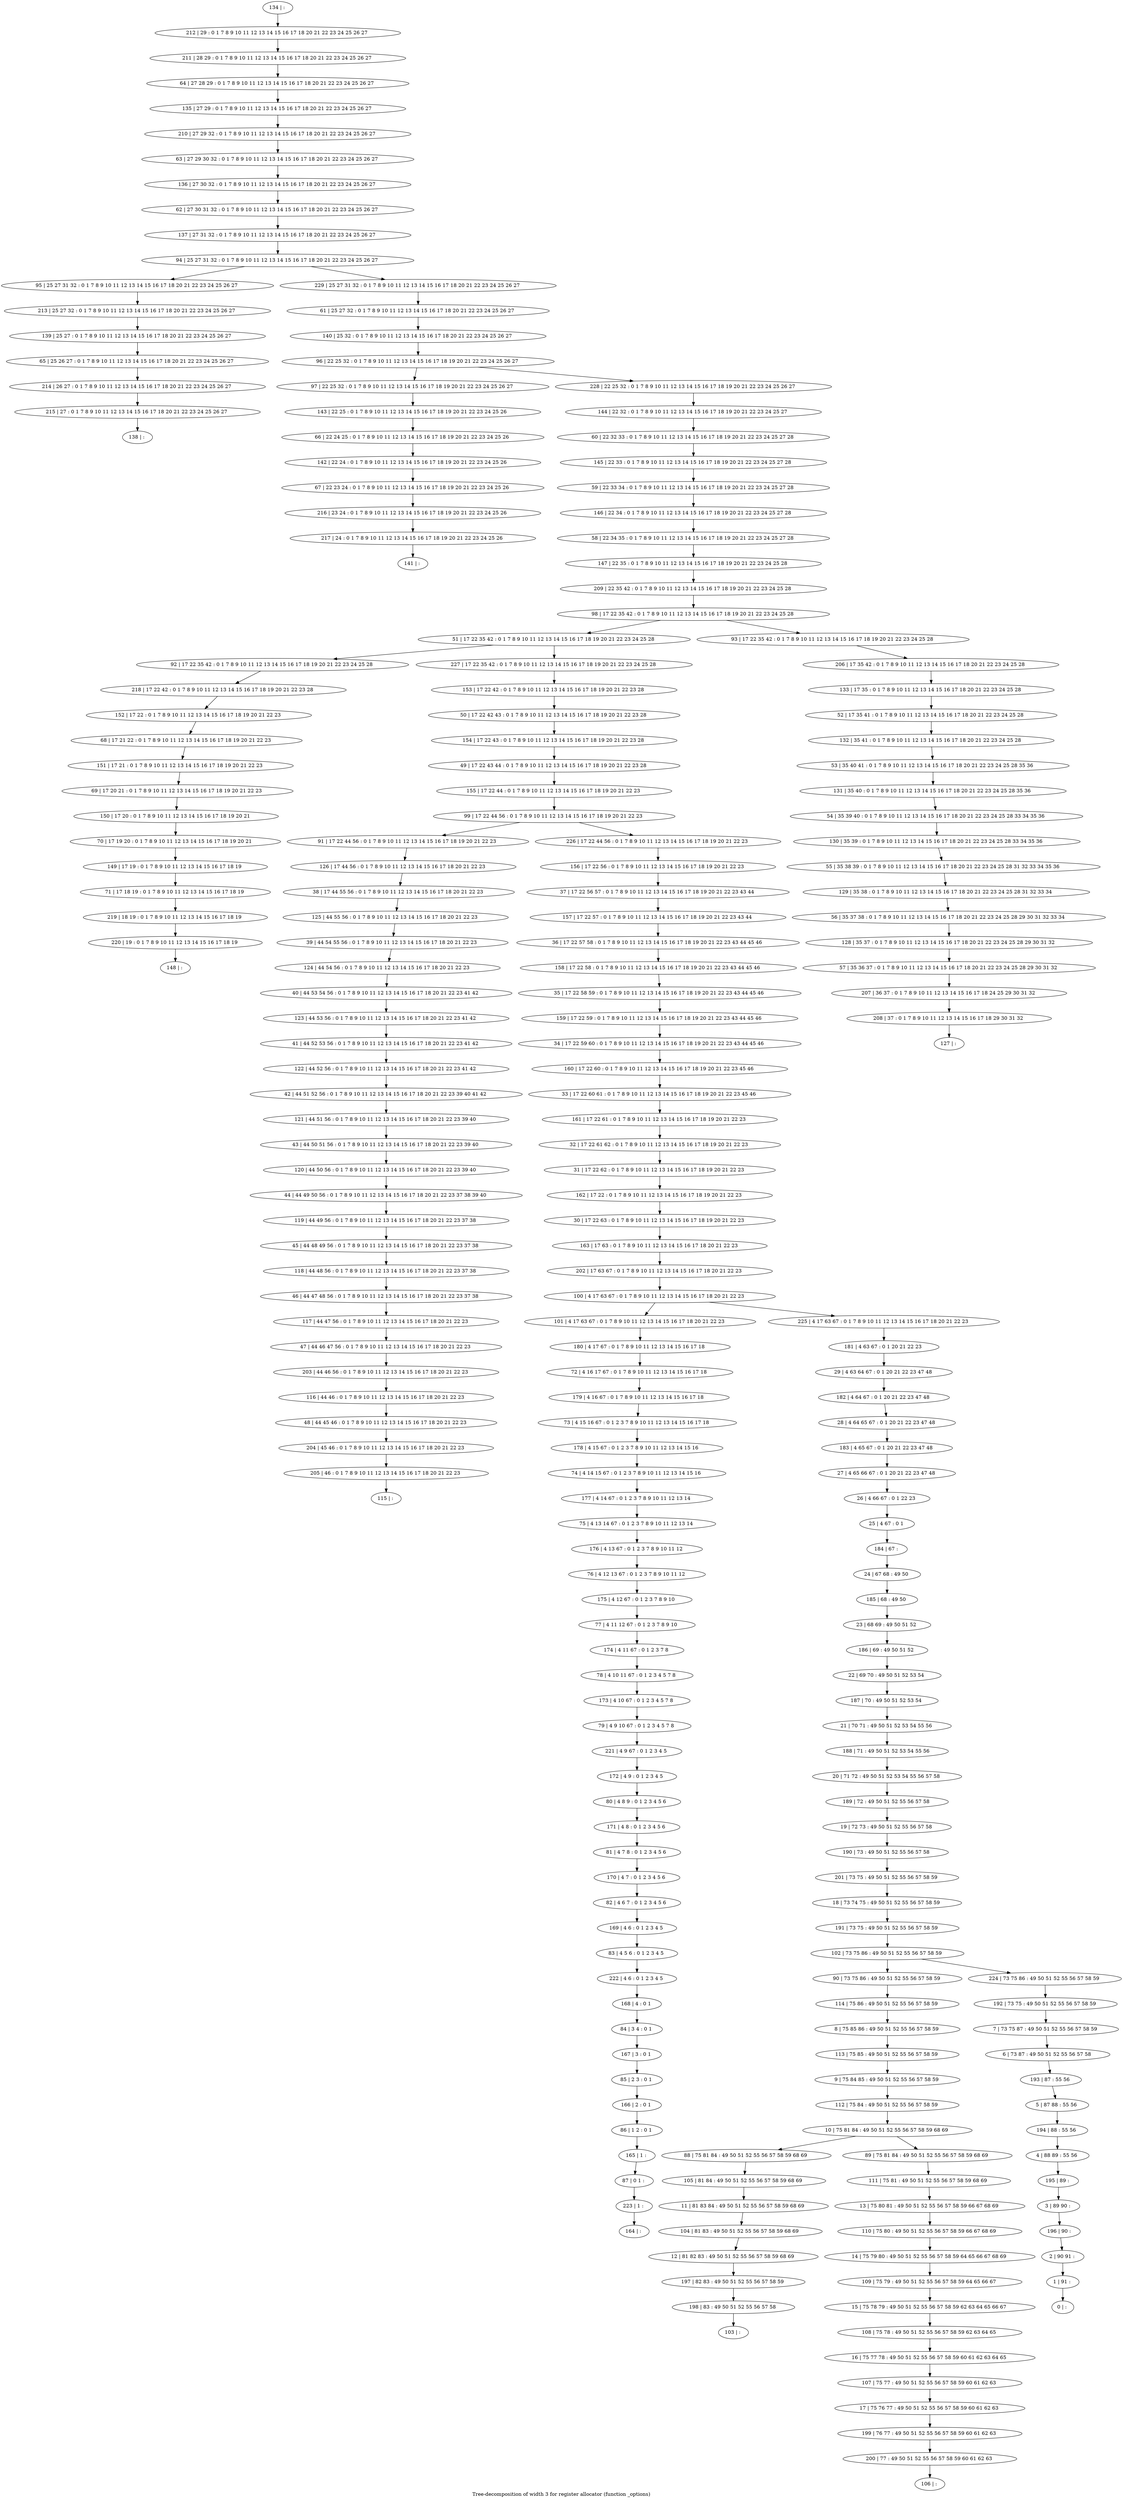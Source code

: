 digraph G {
graph [label="Tree-decomposition of width 3 for register allocator (function _options)"]
0[label="0 | : "];
1[label="1 | 91 : "];
2[label="2 | 90 91 : "];
3[label="3 | 89 90 : "];
4[label="4 | 88 89 : 55 56 "];
5[label="5 | 87 88 : 55 56 "];
6[label="6 | 73 87 : 49 50 51 52 55 56 57 58 "];
7[label="7 | 73 75 87 : 49 50 51 52 55 56 57 58 59 "];
8[label="8 | 75 85 86 : 49 50 51 52 55 56 57 58 59 "];
9[label="9 | 75 84 85 : 49 50 51 52 55 56 57 58 59 "];
10[label="10 | 75 81 84 : 49 50 51 52 55 56 57 58 59 68 69 "];
11[label="11 | 81 83 84 : 49 50 51 52 55 56 57 58 59 68 69 "];
12[label="12 | 81 82 83 : 49 50 51 52 55 56 57 58 59 68 69 "];
13[label="13 | 75 80 81 : 49 50 51 52 55 56 57 58 59 66 67 68 69 "];
14[label="14 | 75 79 80 : 49 50 51 52 55 56 57 58 59 64 65 66 67 68 69 "];
15[label="15 | 75 78 79 : 49 50 51 52 55 56 57 58 59 62 63 64 65 66 67 "];
16[label="16 | 75 77 78 : 49 50 51 52 55 56 57 58 59 60 61 62 63 64 65 "];
17[label="17 | 75 76 77 : 49 50 51 52 55 56 57 58 59 60 61 62 63 "];
18[label="18 | 73 74 75 : 49 50 51 52 55 56 57 58 59 "];
19[label="19 | 72 73 : 49 50 51 52 55 56 57 58 "];
20[label="20 | 71 72 : 49 50 51 52 53 54 55 56 57 58 "];
21[label="21 | 70 71 : 49 50 51 52 53 54 55 56 "];
22[label="22 | 69 70 : 49 50 51 52 53 54 "];
23[label="23 | 68 69 : 49 50 51 52 "];
24[label="24 | 67 68 : 49 50 "];
25[label="25 | 4 67 : 0 1 "];
26[label="26 | 4 66 67 : 0 1 22 23 "];
27[label="27 | 4 65 66 67 : 0 1 20 21 22 23 47 48 "];
28[label="28 | 4 64 65 67 : 0 1 20 21 22 23 47 48 "];
29[label="29 | 4 63 64 67 : 0 1 20 21 22 23 47 48 "];
30[label="30 | 17 22 63 : 0 1 7 8 9 10 11 12 13 14 15 16 17 18 19 20 21 22 23 "];
31[label="31 | 17 22 62 : 0 1 7 8 9 10 11 12 13 14 15 16 17 18 19 20 21 22 23 "];
32[label="32 | 17 22 61 62 : 0 1 7 8 9 10 11 12 13 14 15 16 17 18 19 20 21 22 23 "];
33[label="33 | 17 22 60 61 : 0 1 7 8 9 10 11 12 13 14 15 16 17 18 19 20 21 22 23 45 46 "];
34[label="34 | 17 22 59 60 : 0 1 7 8 9 10 11 12 13 14 15 16 17 18 19 20 21 22 23 43 44 45 46 "];
35[label="35 | 17 22 58 59 : 0 1 7 8 9 10 11 12 13 14 15 16 17 18 19 20 21 22 23 43 44 45 46 "];
36[label="36 | 17 22 57 58 : 0 1 7 8 9 10 11 12 13 14 15 16 17 18 19 20 21 22 23 43 44 45 46 "];
37[label="37 | 17 22 56 57 : 0 1 7 8 9 10 11 12 13 14 15 16 17 18 19 20 21 22 23 43 44 "];
38[label="38 | 17 44 55 56 : 0 1 7 8 9 10 11 12 13 14 15 16 17 18 20 21 22 23 "];
39[label="39 | 44 54 55 56 : 0 1 7 8 9 10 11 12 13 14 15 16 17 18 20 21 22 23 "];
40[label="40 | 44 53 54 56 : 0 1 7 8 9 10 11 12 13 14 15 16 17 18 20 21 22 23 41 42 "];
41[label="41 | 44 52 53 56 : 0 1 7 8 9 10 11 12 13 14 15 16 17 18 20 21 22 23 41 42 "];
42[label="42 | 44 51 52 56 : 0 1 7 8 9 10 11 12 13 14 15 16 17 18 20 21 22 23 39 40 41 42 "];
43[label="43 | 44 50 51 56 : 0 1 7 8 9 10 11 12 13 14 15 16 17 18 20 21 22 23 39 40 "];
44[label="44 | 44 49 50 56 : 0 1 7 8 9 10 11 12 13 14 15 16 17 18 20 21 22 23 37 38 39 40 "];
45[label="45 | 44 48 49 56 : 0 1 7 8 9 10 11 12 13 14 15 16 17 18 20 21 22 23 37 38 "];
46[label="46 | 44 47 48 56 : 0 1 7 8 9 10 11 12 13 14 15 16 17 18 20 21 22 23 37 38 "];
47[label="47 | 44 46 47 56 : 0 1 7 8 9 10 11 12 13 14 15 16 17 18 20 21 22 23 "];
48[label="48 | 44 45 46 : 0 1 7 8 9 10 11 12 13 14 15 16 17 18 20 21 22 23 "];
49[label="49 | 17 22 43 44 : 0 1 7 8 9 10 11 12 13 14 15 16 17 18 19 20 21 22 23 28 "];
50[label="50 | 17 22 42 43 : 0 1 7 8 9 10 11 12 13 14 15 16 17 18 19 20 21 22 23 28 "];
51[label="51 | 17 22 35 42 : 0 1 7 8 9 10 11 12 13 14 15 16 17 18 19 20 21 22 23 24 25 28 "];
52[label="52 | 17 35 41 : 0 1 7 8 9 10 11 12 13 14 15 16 17 18 20 21 22 23 24 25 28 "];
53[label="53 | 35 40 41 : 0 1 7 8 9 10 11 12 13 14 15 16 17 18 20 21 22 23 24 25 28 35 36 "];
54[label="54 | 35 39 40 : 0 1 7 8 9 10 11 12 13 14 15 16 17 18 20 21 22 23 24 25 28 33 34 35 36 "];
55[label="55 | 35 38 39 : 0 1 7 8 9 10 11 12 13 14 15 16 17 18 20 21 22 23 24 25 28 31 32 33 34 35 36 "];
56[label="56 | 35 37 38 : 0 1 7 8 9 10 11 12 13 14 15 16 17 18 20 21 22 23 24 25 28 29 30 31 32 33 34 "];
57[label="57 | 35 36 37 : 0 1 7 8 9 10 11 12 13 14 15 16 17 18 20 21 22 23 24 25 28 29 30 31 32 "];
58[label="58 | 22 34 35 : 0 1 7 8 9 10 11 12 13 14 15 16 17 18 19 20 21 22 23 24 25 27 28 "];
59[label="59 | 22 33 34 : 0 1 7 8 9 10 11 12 13 14 15 16 17 18 19 20 21 22 23 24 25 27 28 "];
60[label="60 | 22 32 33 : 0 1 7 8 9 10 11 12 13 14 15 16 17 18 19 20 21 22 23 24 25 27 28 "];
61[label="61 | 25 27 32 : 0 1 7 8 9 10 11 12 13 14 15 16 17 18 20 21 22 23 24 25 26 27 "];
62[label="62 | 27 30 31 32 : 0 1 7 8 9 10 11 12 13 14 15 16 17 18 20 21 22 23 24 25 26 27 "];
63[label="63 | 27 29 30 32 : 0 1 7 8 9 10 11 12 13 14 15 16 17 18 20 21 22 23 24 25 26 27 "];
64[label="64 | 27 28 29 : 0 1 7 8 9 10 11 12 13 14 15 16 17 18 20 21 22 23 24 25 26 27 "];
65[label="65 | 25 26 27 : 0 1 7 8 9 10 11 12 13 14 15 16 17 18 20 21 22 23 24 25 26 27 "];
66[label="66 | 22 24 25 : 0 1 7 8 9 10 11 12 13 14 15 16 17 18 19 20 21 22 23 24 25 26 "];
67[label="67 | 22 23 24 : 0 1 7 8 9 10 11 12 13 14 15 16 17 18 19 20 21 22 23 24 25 26 "];
68[label="68 | 17 21 22 : 0 1 7 8 9 10 11 12 13 14 15 16 17 18 19 20 21 22 23 "];
69[label="69 | 17 20 21 : 0 1 7 8 9 10 11 12 13 14 15 16 17 18 19 20 21 22 23 "];
70[label="70 | 17 19 20 : 0 1 7 8 9 10 11 12 13 14 15 16 17 18 19 20 21 "];
71[label="71 | 17 18 19 : 0 1 7 8 9 10 11 12 13 14 15 16 17 18 19 "];
72[label="72 | 4 16 17 67 : 0 1 7 8 9 10 11 12 13 14 15 16 17 18 "];
73[label="73 | 4 15 16 67 : 0 1 2 3 7 8 9 10 11 12 13 14 15 16 17 18 "];
74[label="74 | 4 14 15 67 : 0 1 2 3 7 8 9 10 11 12 13 14 15 16 "];
75[label="75 | 4 13 14 67 : 0 1 2 3 7 8 9 10 11 12 13 14 "];
76[label="76 | 4 12 13 67 : 0 1 2 3 7 8 9 10 11 12 "];
77[label="77 | 4 11 12 67 : 0 1 2 3 7 8 9 10 "];
78[label="78 | 4 10 11 67 : 0 1 2 3 4 5 7 8 "];
79[label="79 | 4 9 10 67 : 0 1 2 3 4 5 7 8 "];
80[label="80 | 4 8 9 : 0 1 2 3 4 5 6 "];
81[label="81 | 4 7 8 : 0 1 2 3 4 5 6 "];
82[label="82 | 4 6 7 : 0 1 2 3 4 5 6 "];
83[label="83 | 4 5 6 : 0 1 2 3 4 5 "];
84[label="84 | 3 4 : 0 1 "];
85[label="85 | 2 3 : 0 1 "];
86[label="86 | 1 2 : 0 1 "];
87[label="87 | 0 1 : "];
88[label="88 | 75 81 84 : 49 50 51 52 55 56 57 58 59 68 69 "];
89[label="89 | 75 81 84 : 49 50 51 52 55 56 57 58 59 68 69 "];
90[label="90 | 73 75 86 : 49 50 51 52 55 56 57 58 59 "];
91[label="91 | 17 22 44 56 : 0 1 7 8 9 10 11 12 13 14 15 16 17 18 19 20 21 22 23 "];
92[label="92 | 17 22 35 42 : 0 1 7 8 9 10 11 12 13 14 15 16 17 18 19 20 21 22 23 24 25 28 "];
93[label="93 | 17 22 35 42 : 0 1 7 8 9 10 11 12 13 14 15 16 17 18 19 20 21 22 23 24 25 28 "];
94[label="94 | 25 27 31 32 : 0 1 7 8 9 10 11 12 13 14 15 16 17 18 20 21 22 23 24 25 26 27 "];
95[label="95 | 25 27 31 32 : 0 1 7 8 9 10 11 12 13 14 15 16 17 18 20 21 22 23 24 25 26 27 "];
96[label="96 | 22 25 32 : 0 1 7 8 9 10 11 12 13 14 15 16 17 18 19 20 21 22 23 24 25 26 27 "];
97[label="97 | 22 25 32 : 0 1 7 8 9 10 11 12 13 14 15 16 17 18 19 20 21 22 23 24 25 26 27 "];
98[label="98 | 17 22 35 42 : 0 1 7 8 9 10 11 12 13 14 15 16 17 18 19 20 21 22 23 24 25 28 "];
99[label="99 | 17 22 44 56 : 0 1 7 8 9 10 11 12 13 14 15 16 17 18 19 20 21 22 23 "];
100[label="100 | 4 17 63 67 : 0 1 7 8 9 10 11 12 13 14 15 16 17 18 20 21 22 23 "];
101[label="101 | 4 17 63 67 : 0 1 7 8 9 10 11 12 13 14 15 16 17 18 20 21 22 23 "];
102[label="102 | 73 75 86 : 49 50 51 52 55 56 57 58 59 "];
103[label="103 | : "];
104[label="104 | 81 83 : 49 50 51 52 55 56 57 58 59 68 69 "];
105[label="105 | 81 84 : 49 50 51 52 55 56 57 58 59 68 69 "];
106[label="106 | : "];
107[label="107 | 75 77 : 49 50 51 52 55 56 57 58 59 60 61 62 63 "];
108[label="108 | 75 78 : 49 50 51 52 55 56 57 58 59 62 63 64 65 "];
109[label="109 | 75 79 : 49 50 51 52 55 56 57 58 59 64 65 66 67 "];
110[label="110 | 75 80 : 49 50 51 52 55 56 57 58 59 66 67 68 69 "];
111[label="111 | 75 81 : 49 50 51 52 55 56 57 58 59 68 69 "];
112[label="112 | 75 84 : 49 50 51 52 55 56 57 58 59 "];
113[label="113 | 75 85 : 49 50 51 52 55 56 57 58 59 "];
114[label="114 | 75 86 : 49 50 51 52 55 56 57 58 59 "];
115[label="115 | : "];
116[label="116 | 44 46 : 0 1 7 8 9 10 11 12 13 14 15 16 17 18 20 21 22 23 "];
117[label="117 | 44 47 56 : 0 1 7 8 9 10 11 12 13 14 15 16 17 18 20 21 22 23 "];
118[label="118 | 44 48 56 : 0 1 7 8 9 10 11 12 13 14 15 16 17 18 20 21 22 23 37 38 "];
119[label="119 | 44 49 56 : 0 1 7 8 9 10 11 12 13 14 15 16 17 18 20 21 22 23 37 38 "];
120[label="120 | 44 50 56 : 0 1 7 8 9 10 11 12 13 14 15 16 17 18 20 21 22 23 39 40 "];
121[label="121 | 44 51 56 : 0 1 7 8 9 10 11 12 13 14 15 16 17 18 20 21 22 23 39 40 "];
122[label="122 | 44 52 56 : 0 1 7 8 9 10 11 12 13 14 15 16 17 18 20 21 22 23 41 42 "];
123[label="123 | 44 53 56 : 0 1 7 8 9 10 11 12 13 14 15 16 17 18 20 21 22 23 41 42 "];
124[label="124 | 44 54 56 : 0 1 7 8 9 10 11 12 13 14 15 16 17 18 20 21 22 23 "];
125[label="125 | 44 55 56 : 0 1 7 8 9 10 11 12 13 14 15 16 17 18 20 21 22 23 "];
126[label="126 | 17 44 56 : 0 1 7 8 9 10 11 12 13 14 15 16 17 18 20 21 22 23 "];
127[label="127 | : "];
128[label="128 | 35 37 : 0 1 7 8 9 10 11 12 13 14 15 16 17 18 20 21 22 23 24 25 28 29 30 31 32 "];
129[label="129 | 35 38 : 0 1 7 8 9 10 11 12 13 14 15 16 17 18 20 21 22 23 24 25 28 31 32 33 34 "];
130[label="130 | 35 39 : 0 1 7 8 9 10 11 12 13 14 15 16 17 18 20 21 22 23 24 25 28 33 34 35 36 "];
131[label="131 | 35 40 : 0 1 7 8 9 10 11 12 13 14 15 16 17 18 20 21 22 23 24 25 28 35 36 "];
132[label="132 | 35 41 : 0 1 7 8 9 10 11 12 13 14 15 16 17 18 20 21 22 23 24 25 28 "];
133[label="133 | 17 35 : 0 1 7 8 9 10 11 12 13 14 15 16 17 18 20 21 22 23 24 25 28 "];
134[label="134 | : "];
135[label="135 | 27 29 : 0 1 7 8 9 10 11 12 13 14 15 16 17 18 20 21 22 23 24 25 26 27 "];
136[label="136 | 27 30 32 : 0 1 7 8 9 10 11 12 13 14 15 16 17 18 20 21 22 23 24 25 26 27 "];
137[label="137 | 27 31 32 : 0 1 7 8 9 10 11 12 13 14 15 16 17 18 20 21 22 23 24 25 26 27 "];
138[label="138 | : "];
139[label="139 | 25 27 : 0 1 7 8 9 10 11 12 13 14 15 16 17 18 20 21 22 23 24 25 26 27 "];
140[label="140 | 25 32 : 0 1 7 8 9 10 11 12 13 14 15 16 17 18 20 21 22 23 24 25 26 27 "];
141[label="141 | : "];
142[label="142 | 22 24 : 0 1 7 8 9 10 11 12 13 14 15 16 17 18 19 20 21 22 23 24 25 26 "];
143[label="143 | 22 25 : 0 1 7 8 9 10 11 12 13 14 15 16 17 18 19 20 21 22 23 24 25 26 "];
144[label="144 | 22 32 : 0 1 7 8 9 10 11 12 13 14 15 16 17 18 19 20 21 22 23 24 25 27 "];
145[label="145 | 22 33 : 0 1 7 8 9 10 11 12 13 14 15 16 17 18 19 20 21 22 23 24 25 27 28 "];
146[label="146 | 22 34 : 0 1 7 8 9 10 11 12 13 14 15 16 17 18 19 20 21 22 23 24 25 27 28 "];
147[label="147 | 22 35 : 0 1 7 8 9 10 11 12 13 14 15 16 17 18 19 20 21 22 23 24 25 28 "];
148[label="148 | : "];
149[label="149 | 17 19 : 0 1 7 8 9 10 11 12 13 14 15 16 17 18 19 "];
150[label="150 | 17 20 : 0 1 7 8 9 10 11 12 13 14 15 16 17 18 19 20 21 "];
151[label="151 | 17 21 : 0 1 7 8 9 10 11 12 13 14 15 16 17 18 19 20 21 22 23 "];
152[label="152 | 17 22 : 0 1 7 8 9 10 11 12 13 14 15 16 17 18 19 20 21 22 23 "];
153[label="153 | 17 22 42 : 0 1 7 8 9 10 11 12 13 14 15 16 17 18 19 20 21 22 23 28 "];
154[label="154 | 17 22 43 : 0 1 7 8 9 10 11 12 13 14 15 16 17 18 19 20 21 22 23 28 "];
155[label="155 | 17 22 44 : 0 1 7 8 9 10 11 12 13 14 15 16 17 18 19 20 21 22 23 "];
156[label="156 | 17 22 56 : 0 1 7 8 9 10 11 12 13 14 15 16 17 18 19 20 21 22 23 "];
157[label="157 | 17 22 57 : 0 1 7 8 9 10 11 12 13 14 15 16 17 18 19 20 21 22 23 43 44 "];
158[label="158 | 17 22 58 : 0 1 7 8 9 10 11 12 13 14 15 16 17 18 19 20 21 22 23 43 44 45 46 "];
159[label="159 | 17 22 59 : 0 1 7 8 9 10 11 12 13 14 15 16 17 18 19 20 21 22 23 43 44 45 46 "];
160[label="160 | 17 22 60 : 0 1 7 8 9 10 11 12 13 14 15 16 17 18 19 20 21 22 23 45 46 "];
161[label="161 | 17 22 61 : 0 1 7 8 9 10 11 12 13 14 15 16 17 18 19 20 21 22 23 "];
162[label="162 | 17 22 : 0 1 7 8 9 10 11 12 13 14 15 16 17 18 19 20 21 22 23 "];
163[label="163 | 17 63 : 0 1 7 8 9 10 11 12 13 14 15 16 17 18 20 21 22 23 "];
164[label="164 | : "];
165[label="165 | 1 : "];
166[label="166 | 2 : 0 1 "];
167[label="167 | 3 : 0 1 "];
168[label="168 | 4 : 0 1 "];
169[label="169 | 4 6 : 0 1 2 3 4 5 "];
170[label="170 | 4 7 : 0 1 2 3 4 5 6 "];
171[label="171 | 4 8 : 0 1 2 3 4 5 6 "];
172[label="172 | 4 9 : 0 1 2 3 4 5 "];
173[label="173 | 4 10 67 : 0 1 2 3 4 5 7 8 "];
174[label="174 | 4 11 67 : 0 1 2 3 7 8 "];
175[label="175 | 4 12 67 : 0 1 2 3 7 8 9 10 "];
176[label="176 | 4 13 67 : 0 1 2 3 7 8 9 10 11 12 "];
177[label="177 | 4 14 67 : 0 1 2 3 7 8 9 10 11 12 13 14 "];
178[label="178 | 4 15 67 : 0 1 2 3 7 8 9 10 11 12 13 14 15 16 "];
179[label="179 | 4 16 67 : 0 1 7 8 9 10 11 12 13 14 15 16 17 18 "];
180[label="180 | 4 17 67 : 0 1 7 8 9 10 11 12 13 14 15 16 17 18 "];
181[label="181 | 4 63 67 : 0 1 20 21 22 23 "];
182[label="182 | 4 64 67 : 0 1 20 21 22 23 47 48 "];
183[label="183 | 4 65 67 : 0 1 20 21 22 23 47 48 "];
184[label="184 | 67 : "];
185[label="185 | 68 : 49 50 "];
186[label="186 | 69 : 49 50 51 52 "];
187[label="187 | 70 : 49 50 51 52 53 54 "];
188[label="188 | 71 : 49 50 51 52 53 54 55 56 "];
189[label="189 | 72 : 49 50 51 52 55 56 57 58 "];
190[label="190 | 73 : 49 50 51 52 55 56 57 58 "];
191[label="191 | 73 75 : 49 50 51 52 55 56 57 58 59 "];
192[label="192 | 73 75 : 49 50 51 52 55 56 57 58 59 "];
193[label="193 | 87 : 55 56 "];
194[label="194 | 88 : 55 56 "];
195[label="195 | 89 : "];
196[label="196 | 90 : "];
197[label="197 | 82 83 : 49 50 51 52 55 56 57 58 59 "];
198[label="198 | 83 : 49 50 51 52 55 56 57 58 "];
199[label="199 | 76 77 : 49 50 51 52 55 56 57 58 59 60 61 62 63 "];
200[label="200 | 77 : 49 50 51 52 55 56 57 58 59 60 61 62 63 "];
201[label="201 | 73 75 : 49 50 51 52 55 56 57 58 59 "];
202[label="202 | 17 63 67 : 0 1 7 8 9 10 11 12 13 14 15 16 17 18 20 21 22 23 "];
203[label="203 | 44 46 56 : 0 1 7 8 9 10 11 12 13 14 15 16 17 18 20 21 22 23 "];
204[label="204 | 45 46 : 0 1 7 8 9 10 11 12 13 14 15 16 17 18 20 21 22 23 "];
205[label="205 | 46 : 0 1 7 8 9 10 11 12 13 14 15 16 17 18 20 21 22 23 "];
206[label="206 | 17 35 42 : 0 1 7 8 9 10 11 12 13 14 15 16 17 18 20 21 22 23 24 25 28 "];
207[label="207 | 36 37 : 0 1 7 8 9 10 11 12 13 14 15 16 17 18 24 25 29 30 31 32 "];
208[label="208 | 37 : 0 1 7 8 9 10 11 12 13 14 15 16 17 18 29 30 31 32 "];
209[label="209 | 22 35 42 : 0 1 7 8 9 10 11 12 13 14 15 16 17 18 19 20 21 22 23 24 25 28 "];
210[label="210 | 27 29 32 : 0 1 7 8 9 10 11 12 13 14 15 16 17 18 20 21 22 23 24 25 26 27 "];
211[label="211 | 28 29 : 0 1 7 8 9 10 11 12 13 14 15 16 17 18 20 21 22 23 24 25 26 27 "];
212[label="212 | 29 : 0 1 7 8 9 10 11 12 13 14 15 16 17 18 20 21 22 23 24 25 26 27 "];
213[label="213 | 25 27 32 : 0 1 7 8 9 10 11 12 13 14 15 16 17 18 20 21 22 23 24 25 26 27 "];
214[label="214 | 26 27 : 0 1 7 8 9 10 11 12 13 14 15 16 17 18 20 21 22 23 24 25 26 27 "];
215[label="215 | 27 : 0 1 7 8 9 10 11 12 13 14 15 16 17 18 20 21 22 23 24 25 26 27 "];
216[label="216 | 23 24 : 0 1 7 8 9 10 11 12 13 14 15 16 17 18 19 20 21 22 23 24 25 26 "];
217[label="217 | 24 : 0 1 7 8 9 10 11 12 13 14 15 16 17 18 19 20 21 22 23 24 25 26 "];
218[label="218 | 17 22 42 : 0 1 7 8 9 10 11 12 13 14 15 16 17 18 19 20 21 22 23 28 "];
219[label="219 | 18 19 : 0 1 7 8 9 10 11 12 13 14 15 16 17 18 19 "];
220[label="220 | 19 : 0 1 7 8 9 10 11 12 13 14 15 16 17 18 19 "];
221[label="221 | 4 9 67 : 0 1 2 3 4 5 "];
222[label="222 | 4 6 : 0 1 2 3 4 5 "];
223[label="223 | 1 : "];
224[label="224 | 73 75 86 : 49 50 51 52 55 56 57 58 59 "];
225[label="225 | 4 17 63 67 : 0 1 7 8 9 10 11 12 13 14 15 16 17 18 20 21 22 23 "];
226[label="226 | 17 22 44 56 : 0 1 7 8 9 10 11 12 13 14 15 16 17 18 19 20 21 22 23 "];
227[label="227 | 17 22 35 42 : 0 1 7 8 9 10 11 12 13 14 15 16 17 18 19 20 21 22 23 24 25 28 "];
228[label="228 | 22 25 32 : 0 1 7 8 9 10 11 12 13 14 15 16 17 18 19 20 21 22 23 24 25 26 27 "];
229[label="229 | 25 27 31 32 : 0 1 7 8 9 10 11 12 13 14 15 16 17 18 20 21 22 23 24 25 26 27 "];
10->88 ;
10->89 ;
51->92 ;
104->12 ;
11->104 ;
105->11 ;
88->105 ;
107->17 ;
16->107 ;
108->16 ;
15->108 ;
109->15 ;
14->109 ;
110->14 ;
13->110 ;
111->13 ;
89->111 ;
112->10 ;
9->112 ;
113->9 ;
8->113 ;
114->8 ;
90->114 ;
116->48 ;
117->47 ;
46->117 ;
118->46 ;
45->118 ;
119->45 ;
44->119 ;
120->44 ;
43->120 ;
121->43 ;
42->121 ;
122->42 ;
41->122 ;
123->41 ;
40->123 ;
124->40 ;
39->124 ;
125->39 ;
38->125 ;
126->38 ;
91->126 ;
128->57 ;
56->128 ;
129->56 ;
55->129 ;
130->55 ;
54->130 ;
131->54 ;
53->131 ;
132->53 ;
52->132 ;
133->52 ;
139->65 ;
142->67 ;
66->142 ;
143->66 ;
97->143 ;
149->71 ;
70->149 ;
150->70 ;
69->150 ;
151->69 ;
68->151 ;
152->68 ;
165->87 ;
86->165 ;
166->86 ;
85->166 ;
167->85 ;
84->167 ;
168->84 ;
169->83 ;
82->169 ;
170->82 ;
81->170 ;
171->81 ;
80->171 ;
172->80 ;
173->79 ;
78->173 ;
174->78 ;
77->174 ;
175->77 ;
76->175 ;
176->76 ;
75->176 ;
177->75 ;
74->177 ;
178->74 ;
73->178 ;
179->73 ;
72->179 ;
180->72 ;
101->180 ;
12->197 ;
198->103 ;
197->198 ;
17->199 ;
200->106 ;
199->200 ;
203->116 ;
47->203 ;
48->204 ;
205->115 ;
204->205 ;
206->133 ;
93->206 ;
57->207 ;
208->127 ;
207->208 ;
213->139 ;
95->213 ;
65->214 ;
215->138 ;
214->215 ;
67->216 ;
217->141 ;
216->217 ;
218->152 ;
92->218 ;
71->219 ;
220->148 ;
219->220 ;
221->172 ;
79->221 ;
222->168 ;
83->222 ;
223->164 ;
87->223 ;
134->212 ;
212->211 ;
211->64 ;
64->135 ;
135->210 ;
210->63 ;
63->136 ;
136->62 ;
62->137 ;
137->94 ;
61->140 ;
140->96 ;
144->60 ;
60->145 ;
145->59 ;
59->146 ;
146->58 ;
58->147 ;
147->209 ;
209->98 ;
153->50 ;
50->154 ;
154->49 ;
49->155 ;
155->99 ;
156->37 ;
37->157 ;
157->36 ;
36->158 ;
158->35 ;
35->159 ;
159->34 ;
34->160 ;
160->33 ;
33->161 ;
161->32 ;
32->31 ;
31->162 ;
162->30 ;
30->163 ;
163->202 ;
202->100 ;
181->29 ;
29->182 ;
182->28 ;
28->183 ;
183->27 ;
27->26 ;
26->25 ;
25->184 ;
184->24 ;
24->185 ;
185->23 ;
23->186 ;
186->22 ;
22->187 ;
187->21 ;
21->188 ;
188->20 ;
20->189 ;
189->19 ;
19->190 ;
190->201 ;
201->18 ;
18->191 ;
191->102 ;
192->7 ;
7->6 ;
6->193 ;
193->5 ;
5->194 ;
194->4 ;
4->195 ;
195->3 ;
3->196 ;
196->2 ;
2->1 ;
1->0 ;
224->192 ;
225->181 ;
226->156 ;
227->153 ;
51->227 ;
228->144 ;
229->61 ;
102->90 ;
102->224 ;
100->101 ;
100->225 ;
99->91 ;
99->226 ;
98->93 ;
98->51 ;
96->97 ;
96->228 ;
94->95 ;
94->229 ;
}
